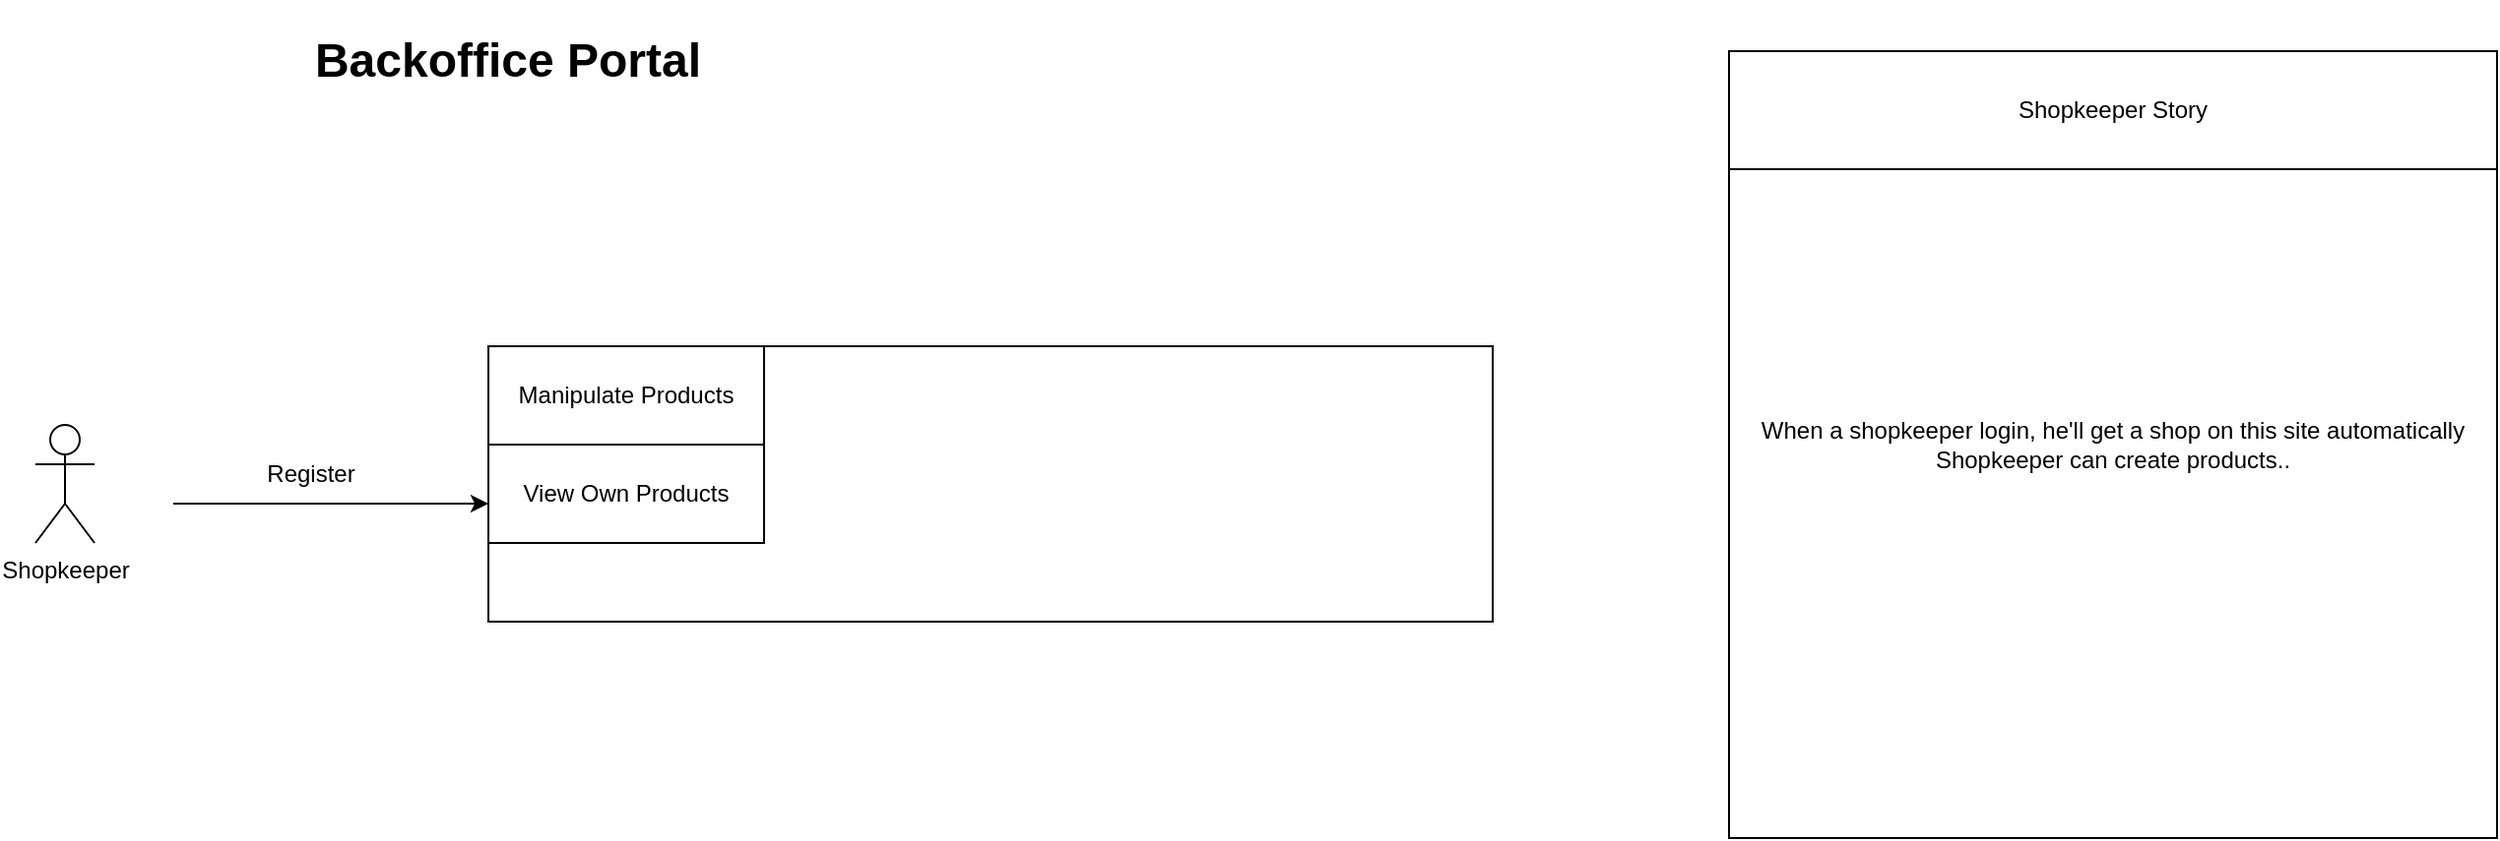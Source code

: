 <mxfile version="22.1.16" type="device">
  <diagram name="Page-1" id="ty5XLWtkpsDCVhF69zWN">
    <mxGraphModel dx="1257" dy="674" grid="1" gridSize="10" guides="1" tooltips="1" connect="1" arrows="1" fold="1" page="1" pageScale="1" pageWidth="827" pageHeight="1169" math="0" shadow="0">
      <root>
        <mxCell id="0" />
        <mxCell id="1" parent="0" />
        <mxCell id="1fx2b1B4jcI9L1rPK4dK-1" value="&lt;h1&gt;Backoffice Portal&lt;/h1&gt;" style="text;html=1;strokeColor=none;fillColor=none;align=center;verticalAlign=middle;whiteSpace=wrap;rounded=0;" vertex="1" parent="1">
          <mxGeometry x="250" y="40" width="240" height="30" as="geometry" />
        </mxCell>
        <mxCell id="1fx2b1B4jcI9L1rPK4dK-2" value="Shopkeeper" style="shape=umlActor;verticalLabelPosition=bottom;verticalAlign=top;html=1;outlineConnect=0;" vertex="1" parent="1">
          <mxGeometry x="130" y="240" width="30" height="60" as="geometry" />
        </mxCell>
        <mxCell id="1fx2b1B4jcI9L1rPK4dK-4" value="" style="endArrow=classic;html=1;rounded=0;" edge="1" parent="1">
          <mxGeometry width="50" height="50" relative="1" as="geometry">
            <mxPoint x="200" y="280" as="sourcePoint" />
            <mxPoint x="360" y="280" as="targetPoint" />
          </mxGeometry>
        </mxCell>
        <mxCell id="1fx2b1B4jcI9L1rPK4dK-6" value="Register" style="text;html=1;strokeColor=none;fillColor=none;align=center;verticalAlign=middle;whiteSpace=wrap;rounded=0;" vertex="1" parent="1">
          <mxGeometry x="220" y="250" width="100" height="30" as="geometry" />
        </mxCell>
        <mxCell id="1fx2b1B4jcI9L1rPK4dK-7" value="" style="rounded=0;whiteSpace=wrap;html=1;" vertex="1" parent="1">
          <mxGeometry x="360" y="200" width="510" height="140" as="geometry" />
        </mxCell>
        <mxCell id="1fx2b1B4jcI9L1rPK4dK-8" value="Manipulate Products" style="rounded=0;whiteSpace=wrap;html=1;" vertex="1" parent="1">
          <mxGeometry x="360" y="200" width="140" height="50" as="geometry" />
        </mxCell>
        <mxCell id="1fx2b1B4jcI9L1rPK4dK-9" value="When a shopkeeper login, he&#39;ll get a shop on this site automatically Shopkeeper can create products.." style="rounded=0;whiteSpace=wrap;html=1;" vertex="1" parent="1">
          <mxGeometry x="990" y="50" width="390" height="400" as="geometry" />
        </mxCell>
        <mxCell id="1fx2b1B4jcI9L1rPK4dK-10" value="Shopkeeper Story" style="rounded=0;whiteSpace=wrap;html=1;" vertex="1" parent="1">
          <mxGeometry x="990" y="50" width="390" height="60" as="geometry" />
        </mxCell>
        <mxCell id="1fx2b1B4jcI9L1rPK4dK-12" value="View Own Products" style="rounded=0;whiteSpace=wrap;html=1;" vertex="1" parent="1">
          <mxGeometry x="360" y="250" width="140" height="50" as="geometry" />
        </mxCell>
      </root>
    </mxGraphModel>
  </diagram>
</mxfile>
